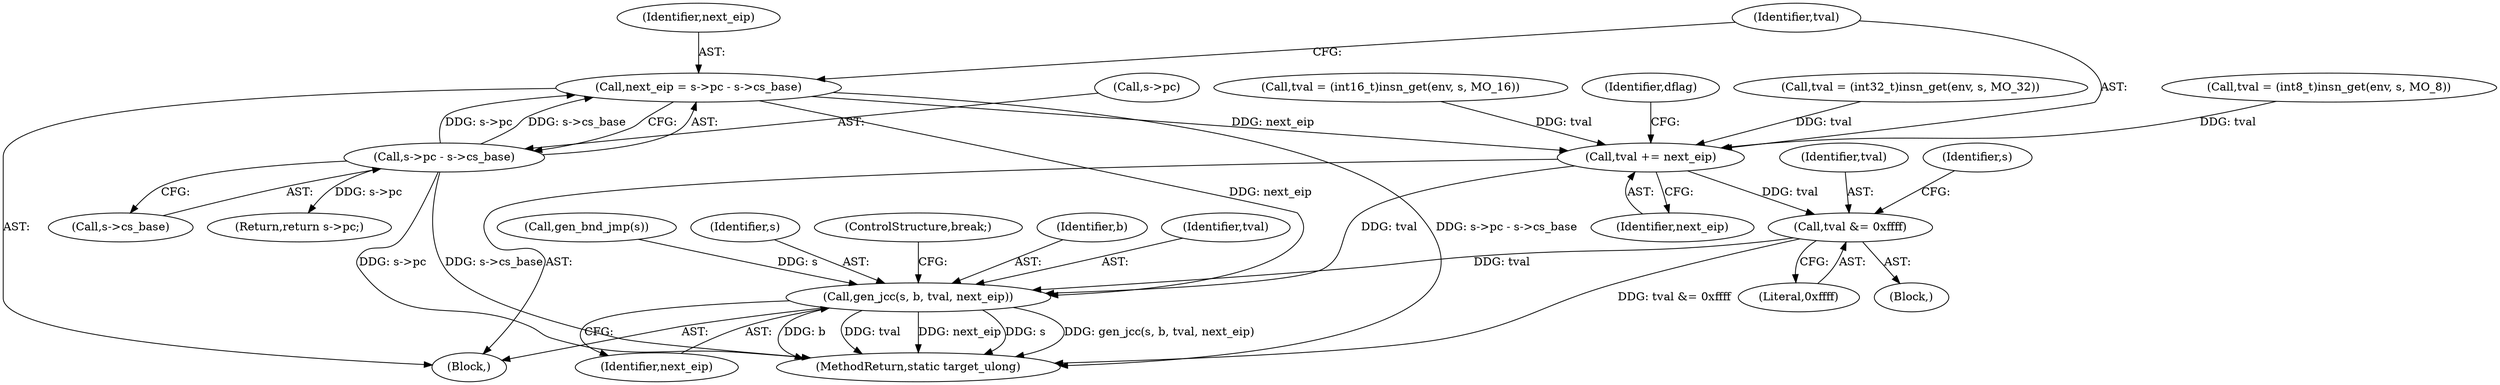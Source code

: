digraph "0_qemu_30663fd26c0307e414622c7a8607fbc04f92ec14@integer" {
"1006468" [label="(Call,next_eip = s->pc - s->cs_base)"];
"1006470" [label="(Call,s->pc - s->cs_base)"];
"1006477" [label="(Call,tval += next_eip)"];
"1006485" [label="(Call,tval &= 0xffff)"];
"1006490" [label="(Call,gen_jcc(s, b, tval, next_eip))"];
"1006479" [label="(Identifier,next_eip)"];
"1006470" [label="(Call,s->pc - s->cs_base)"];
"1006434" [label="(Call,tval = (int8_t)insn_get(env, s, MO_8))"];
"1006494" [label="(Identifier,next_eip)"];
"1006478" [label="(Identifier,tval)"];
"1006489" [label="(Identifier,s)"];
"1006471" [label="(Call,s->pc)"];
"1006474" [label="(Call,s->cs_base)"];
"1006459" [label="(Call,tval = (int16_t)insn_get(env, s, MO_16))"];
"1006468" [label="(Call,next_eip = s->pc - s->cs_base)"];
"1001025" [label="(Block,)"];
"1006477" [label="(Call,tval += next_eip)"];
"1006490" [label="(Call,gen_jcc(s, b, tval, next_eip))"];
"1006469" [label="(Identifier,next_eip)"];
"1006487" [label="(Literal,0xffff)"];
"1006486" [label="(Identifier,tval)"];
"1006488" [label="(Call,gen_bnd_jmp(s))"];
"1011821" [label="(Return,return s->pc;)"];
"1006491" [label="(Identifier,s)"];
"1006484" [label="(Block,)"];
"1006482" [label="(Identifier,dflag)"];
"1006495" [label="(ControlStructure,break;)"];
"1011840" [label="(MethodReturn,static target_ulong)"];
"1006485" [label="(Call,tval &= 0xffff)"];
"1006492" [label="(Identifier,b)"];
"1006493" [label="(Identifier,tval)"];
"1006449" [label="(Call,tval = (int32_t)insn_get(env, s, MO_32))"];
"1006468" -> "1001025"  [label="AST: "];
"1006468" -> "1006470"  [label="CFG: "];
"1006469" -> "1006468"  [label="AST: "];
"1006470" -> "1006468"  [label="AST: "];
"1006478" -> "1006468"  [label="CFG: "];
"1006468" -> "1011840"  [label="DDG: s->pc - s->cs_base"];
"1006470" -> "1006468"  [label="DDG: s->pc"];
"1006470" -> "1006468"  [label="DDG: s->cs_base"];
"1006468" -> "1006477"  [label="DDG: next_eip"];
"1006468" -> "1006490"  [label="DDG: next_eip"];
"1006470" -> "1006474"  [label="CFG: "];
"1006471" -> "1006470"  [label="AST: "];
"1006474" -> "1006470"  [label="AST: "];
"1006470" -> "1011840"  [label="DDG: s->pc"];
"1006470" -> "1011840"  [label="DDG: s->cs_base"];
"1006470" -> "1011821"  [label="DDG: s->pc"];
"1006477" -> "1001025"  [label="AST: "];
"1006477" -> "1006479"  [label="CFG: "];
"1006478" -> "1006477"  [label="AST: "];
"1006479" -> "1006477"  [label="AST: "];
"1006482" -> "1006477"  [label="CFG: "];
"1006459" -> "1006477"  [label="DDG: tval"];
"1006434" -> "1006477"  [label="DDG: tval"];
"1006449" -> "1006477"  [label="DDG: tval"];
"1006477" -> "1006485"  [label="DDG: tval"];
"1006477" -> "1006490"  [label="DDG: tval"];
"1006485" -> "1006484"  [label="AST: "];
"1006485" -> "1006487"  [label="CFG: "];
"1006486" -> "1006485"  [label="AST: "];
"1006487" -> "1006485"  [label="AST: "];
"1006489" -> "1006485"  [label="CFG: "];
"1006485" -> "1011840"  [label="DDG: tval &= 0xffff"];
"1006485" -> "1006490"  [label="DDG: tval"];
"1006490" -> "1001025"  [label="AST: "];
"1006490" -> "1006494"  [label="CFG: "];
"1006491" -> "1006490"  [label="AST: "];
"1006492" -> "1006490"  [label="AST: "];
"1006493" -> "1006490"  [label="AST: "];
"1006494" -> "1006490"  [label="AST: "];
"1006495" -> "1006490"  [label="CFG: "];
"1006490" -> "1011840"  [label="DDG: gen_jcc(s, b, tval, next_eip)"];
"1006490" -> "1011840"  [label="DDG: b"];
"1006490" -> "1011840"  [label="DDG: tval"];
"1006490" -> "1011840"  [label="DDG: next_eip"];
"1006490" -> "1011840"  [label="DDG: s"];
"1006488" -> "1006490"  [label="DDG: s"];
}
